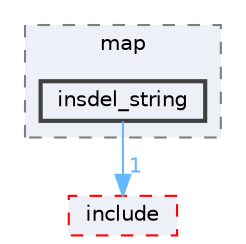 digraph "external/libcds/test/stress/map/insdel_string"
{
 // LATEX_PDF_SIZE
  bgcolor="transparent";
  edge [fontname=Helvetica,fontsize=10,labelfontname=Helvetica,labelfontsize=10];
  node [fontname=Helvetica,fontsize=10,shape=box,height=0.2,width=0.4];
  compound=true
  subgraph clusterdir_bbbed77a44dcb5e01806f53631a2b293 {
    graph [ bgcolor="#edf0f7", pencolor="grey50", label="map", fontname=Helvetica,fontsize=10 style="filled,dashed", URL="dir_bbbed77a44dcb5e01806f53631a2b293.html",tooltip=""]
  dir_b5f5940a275d749f4926cca750b9cf45 [label="insdel_string", fillcolor="#edf0f7", color="grey25", style="filled,bold", URL="dir_b5f5940a275d749f4926cca750b9cf45.html",tooltip=""];
  }
  dir_e8e86015120c09f6a7f42026ab4ce0a2 [label="include", fillcolor="#edf0f7", color="red", style="filled,dashed", URL="dir_e8e86015120c09f6a7f42026ab4ce0a2.html",tooltip=""];
  dir_b5f5940a275d749f4926cca750b9cf45->dir_e8e86015120c09f6a7f42026ab4ce0a2 [headlabel="1", labeldistance=1.5 headhref="dir_000403_000382.html" href="dir_000403_000382.html" color="steelblue1" fontcolor="steelblue1"];
}
